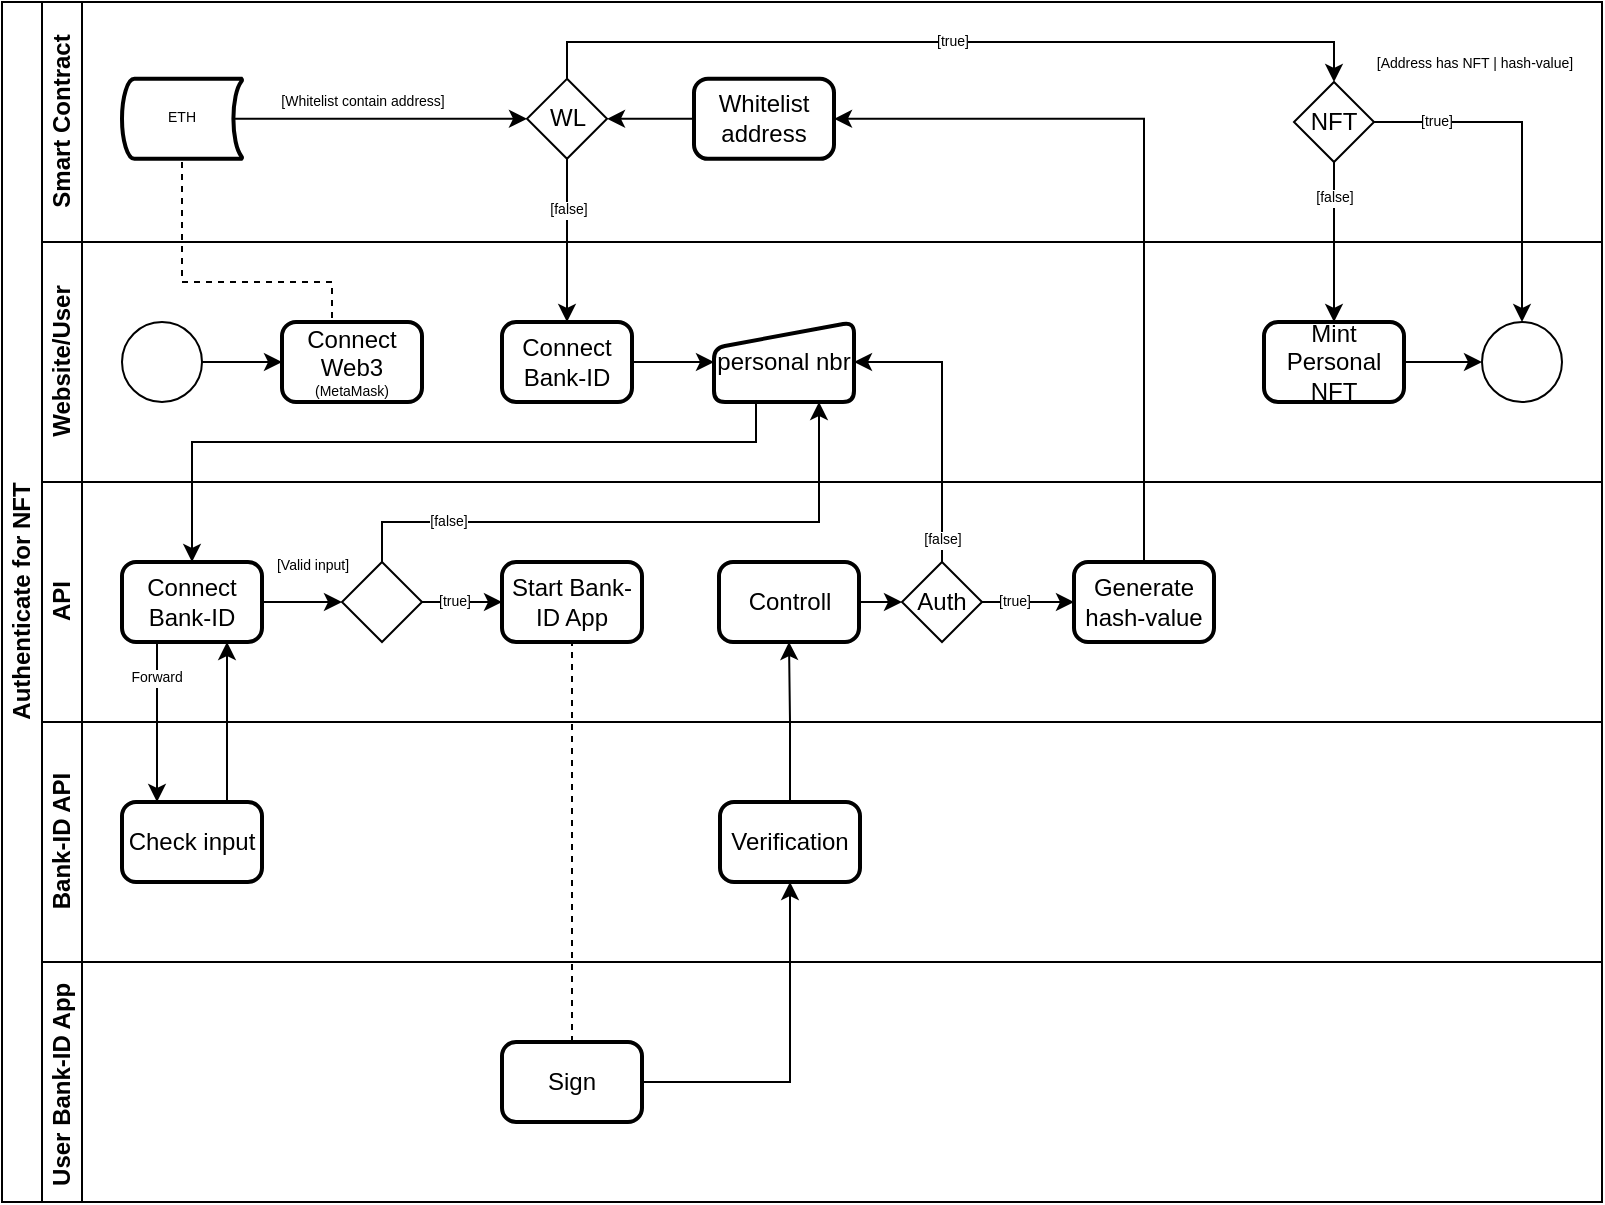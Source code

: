 <mxfile version="16.5.6" type="github">
  <diagram id="prtHgNgQTEPvFCAcTncT" name="Page-1">
    <mxGraphModel dx="1480" dy="990" grid="1" gridSize="10" guides="1" tooltips="1" connect="1" arrows="1" fold="1" page="1" pageScale="1" pageWidth="827" pageHeight="1169" math="0" shadow="0">
      <root>
        <mxCell id="0" />
        <mxCell id="1" parent="0" />
        <mxCell id="dNxyNK7c78bLwvsdeMH5-19" value="Authenticate for NFT" style="swimlane;html=1;childLayout=stackLayout;resizeParent=1;resizeParentMax=0;horizontal=0;startSize=20;horizontalStack=0;" parent="1" vertex="1">
          <mxGeometry x="14" y="130" width="800" height="600" as="geometry" />
        </mxCell>
        <mxCell id="dNxyNK7c78bLwvsdeMH5-27" value="" style="edgeStyle=orthogonalEdgeStyle;rounded=0;orthogonalLoop=1;jettySize=auto;html=1;dashed=1;endArrow=none;endFill=0;entryX=0.5;entryY=1;entryDx=0;entryDy=0;entryPerimeter=0;exitX=0.5;exitY=0;exitDx=0;exitDy=0;" parent="dNxyNK7c78bLwvsdeMH5-19" source="LqSG0E5mVGwXw703kI9X-48" target="LqSG0E5mVGwXw703kI9X-83" edge="1">
          <mxGeometry relative="1" as="geometry">
            <mxPoint x="180" y="90" as="sourcePoint" />
            <mxPoint x="180" y="150" as="targetPoint" />
            <Array as="points">
              <mxPoint x="165" y="140" />
              <mxPoint x="90" y="140" />
            </Array>
          </mxGeometry>
        </mxCell>
        <mxCell id="LqSG0E5mVGwXw703kI9X-65" value="Smart Contract" style="swimlane;html=1;startSize=20;horizontal=0;" parent="dNxyNK7c78bLwvsdeMH5-19" vertex="1">
          <mxGeometry x="20" width="780" height="120" as="geometry">
            <mxRectangle x="20" width="630" height="20" as="alternateBounds" />
          </mxGeometry>
        </mxCell>
        <mxCell id="LqSG0E5mVGwXw703kI9X-75" value="[Whitelist contain address]" style="edgeLabel;html=1;align=center;verticalAlign=middle;resizable=0;points=[];fontSize=7;" parent="LqSG0E5mVGwXw703kI9X-65" vertex="1" connectable="0">
          <mxGeometry x="160.001" y="50.005" as="geometry" />
        </mxCell>
        <mxCell id="LqSG0E5mVGwXw703kI9X-77" value="NFT" style="rhombus;whiteSpace=wrap;html=1;fontFamily=Helvetica;fontSize=12;fontColor=#000000;align=center;" parent="LqSG0E5mVGwXw703kI9X-65" vertex="1">
          <mxGeometry x="626" y="40" width="40" height="40" as="geometry" />
        </mxCell>
        <mxCell id="LqSG0E5mVGwXw703kI9X-78" value="&lt;font style=&quot;font-size: 7px&quot;&gt;[true]&lt;/font&gt;" style="edgeStyle=orthogonalEdgeStyle;rounded=0;orthogonalLoop=1;jettySize=auto;html=1;fontSize=6;exitX=0.5;exitY=0;exitDx=0;exitDy=0;" parent="LqSG0E5mVGwXw703kI9X-65" source="LqSG0E5mVGwXw703kI9X-79" edge="1">
          <mxGeometry relative="1" as="geometry">
            <mxPoint x="646" y="40" as="targetPoint" />
            <Array as="points">
              <mxPoint x="263" y="20" />
              <mxPoint x="646" y="20" />
            </Array>
          </mxGeometry>
        </mxCell>
        <mxCell id="LqSG0E5mVGwXw703kI9X-79" value="WL" style="rhombus;whiteSpace=wrap;html=1;fontFamily=Helvetica;fontSize=12;fontColor=#000000;align=center;" parent="LqSG0E5mVGwXw703kI9X-65" vertex="1">
          <mxGeometry x="242.5" y="38.41" width="40" height="40" as="geometry" />
        </mxCell>
        <mxCell id="LqSG0E5mVGwXw703kI9X-81" value="[Address has NFT | hash-value]" style="edgeLabel;html=1;align=center;verticalAlign=middle;resizable=0;points=[];fontSize=7;" parent="LqSG0E5mVGwXw703kI9X-65" vertex="1" connectable="0">
          <mxGeometry x="706.004" y="29.998" as="geometry">
            <mxPoint x="10" y="1" as="offset" />
          </mxGeometry>
        </mxCell>
        <mxCell id="LqSG0E5mVGwXw703kI9X-82" style="edgeStyle=orthogonalEdgeStyle;rounded=0;orthogonalLoop=1;jettySize=auto;html=1;exitX=0.93;exitY=0.5;exitDx=0;exitDy=0;exitPerimeter=0;fontSize=7;" parent="LqSG0E5mVGwXw703kI9X-65" source="LqSG0E5mVGwXw703kI9X-83" target="LqSG0E5mVGwXw703kI9X-79" edge="1">
          <mxGeometry relative="1" as="geometry" />
        </mxCell>
        <mxCell id="LqSG0E5mVGwXw703kI9X-83" value="ETH" style="strokeWidth=2;html=1;shape=mxgraph.flowchart.stored_data;whiteSpace=wrap;fontSize=7;" parent="LqSG0E5mVGwXw703kI9X-65" vertex="1">
          <mxGeometry x="40.0" y="38.41" width="60" height="40" as="geometry" />
        </mxCell>
        <mxCell id="LqSG0E5mVGwXw703kI9X-140" style="edgeStyle=orthogonalEdgeStyle;rounded=0;orthogonalLoop=1;jettySize=auto;html=1;exitX=0;exitY=0.5;exitDx=0;exitDy=0;entryX=1;entryY=0.5;entryDx=0;entryDy=0;fontSize=7;" parent="LqSG0E5mVGwXw703kI9X-65" source="LqSG0E5mVGwXw703kI9X-136" target="LqSG0E5mVGwXw703kI9X-79" edge="1">
          <mxGeometry relative="1" as="geometry" />
        </mxCell>
        <mxCell id="LqSG0E5mVGwXw703kI9X-136" value="&lt;span style=&quot;font-size: 12px&quot;&gt;Whitelist&lt;br&gt;address&lt;br&gt;&lt;/span&gt;" style="rounded=1;html=1;absoluteArcSize=1;arcSize=14;strokeWidth=2;fontSize=7;whiteSpace=wrap;" parent="LqSG0E5mVGwXw703kI9X-65" vertex="1">
          <mxGeometry x="326" y="38.41" width="70" height="40" as="geometry" />
        </mxCell>
        <mxCell id="LqSG0E5mVGwXw703kI9X-7" style="edgeStyle=orthogonalEdgeStyle;rounded=0;orthogonalLoop=1;jettySize=auto;html=1;fontSize=7;exitX=0.5;exitY=1;exitDx=0;exitDy=0;" parent="dNxyNK7c78bLwvsdeMH5-19" source="LqSG0E5mVGwXw703kI9X-79" target="LqSG0E5mVGwXw703kI9X-58" edge="1">
          <mxGeometry relative="1" as="geometry">
            <mxPoint x="294.034" y="90" as="targetPoint" />
          </mxGeometry>
        </mxCell>
        <mxCell id="LqSG0E5mVGwXw703kI9X-8" value="[false]" style="edgeLabel;html=1;align=center;verticalAlign=middle;resizable=0;points=[];fontSize=7;" parent="LqSG0E5mVGwXw703kI9X-7" vertex="1" connectable="0">
          <mxGeometry x="-0.382" relative="1" as="geometry">
            <mxPoint as="offset" />
          </mxGeometry>
        </mxCell>
        <mxCell id="LqSG0E5mVGwXw703kI9X-27" style="edgeStyle=orthogonalEdgeStyle;rounded=0;orthogonalLoop=1;jettySize=auto;html=1;entryX=0.5;entryY=0;entryDx=0;entryDy=0;fontSize=7;exitX=0.5;exitY=1;exitDx=0;exitDy=0;" parent="dNxyNK7c78bLwvsdeMH5-19" source="LqSG0E5mVGwXw703kI9X-77" target="LqSG0E5mVGwXw703kI9X-151" edge="1">
          <mxGeometry relative="1" as="geometry">
            <mxPoint x="646" y="90" as="sourcePoint" />
            <mxPoint x="670" y="150" as="targetPoint" />
          </mxGeometry>
        </mxCell>
        <mxCell id="LqSG0E5mVGwXw703kI9X-28" value="[false]" style="edgeLabel;html=1;align=center;verticalAlign=middle;resizable=0;points=[];fontSize=7;rotation=0;" parent="LqSG0E5mVGwXw703kI9X-27" vertex="1" connectable="0">
          <mxGeometry x="-0.526" y="-1" relative="1" as="geometry">
            <mxPoint x="1" y="-1" as="offset" />
          </mxGeometry>
        </mxCell>
        <mxCell id="LqSG0E5mVGwXw703kI9X-87" style="edgeStyle=orthogonalEdgeStyle;rounded=0;orthogonalLoop=1;jettySize=auto;html=1;entryX=0.5;entryY=0;entryDx=0;entryDy=0;fontSize=12;exitX=0.25;exitY=1;exitDx=0;exitDy=0;" parent="dNxyNK7c78bLwvsdeMH5-19" source="LqSG0E5mVGwXw703kI9X-60" target="LqSG0E5mVGwXw703kI9X-62" edge="1">
          <mxGeometry relative="1" as="geometry">
            <mxPoint x="395" y="220" as="sourcePoint" />
            <Array as="points">
              <mxPoint x="377" y="220" />
              <mxPoint x="95" y="220" />
            </Array>
          </mxGeometry>
        </mxCell>
        <mxCell id="LqSG0E5mVGwXw703kI9X-89" style="edgeStyle=orthogonalEdgeStyle;rounded=0;orthogonalLoop=1;jettySize=auto;html=1;exitX=0.5;exitY=0;exitDx=0;exitDy=0;fontSize=12;entryX=0.75;entryY=1;entryDx=0;entryDy=0;" parent="dNxyNK7c78bLwvsdeMH5-19" source="LqSG0E5mVGwXw703kI9X-36" target="LqSG0E5mVGwXw703kI9X-60" edge="1">
          <mxGeometry relative="1" as="geometry">
            <mxPoint x="413" y="220" as="targetPoint" />
            <Array as="points">
              <mxPoint x="190" y="260" />
              <mxPoint x="409" y="260" />
            </Array>
          </mxGeometry>
        </mxCell>
        <mxCell id="LqSG0E5mVGwXw703kI9X-92" value="[false]" style="edgeLabel;html=1;align=center;verticalAlign=middle;resizable=0;points=[];fontSize=7;" parent="LqSG0E5mVGwXw703kI9X-89" vertex="1" connectable="0">
          <mxGeometry x="-0.614" y="1" relative="1" as="geometry">
            <mxPoint x="-5" y="1" as="offset" />
          </mxGeometry>
        </mxCell>
        <mxCell id="LqSG0E5mVGwXw703kI9X-95" style="edgeStyle=orthogonalEdgeStyle;rounded=0;orthogonalLoop=1;jettySize=auto;html=1;exitX=0.25;exitY=1;exitDx=0;exitDy=0;fontSize=7;entryX=0.25;entryY=0;entryDx=0;entryDy=0;" parent="dNxyNK7c78bLwvsdeMH5-19" source="LqSG0E5mVGwXw703kI9X-62" target="LqSG0E5mVGwXw703kI9X-93" edge="1">
          <mxGeometry relative="1" as="geometry" />
        </mxCell>
        <mxCell id="LqSG0E5mVGwXw703kI9X-96" value="Forward&amp;nbsp;" style="edgeLabel;html=1;align=center;verticalAlign=middle;resizable=0;points=[];fontSize=7;" parent="LqSG0E5mVGwXw703kI9X-95" vertex="1" connectable="0">
          <mxGeometry x="-0.332" y="-1" relative="1" as="geometry">
            <mxPoint x="1" y="-9" as="offset" />
          </mxGeometry>
        </mxCell>
        <mxCell id="LqSG0E5mVGwXw703kI9X-98" style="edgeStyle=orthogonalEdgeStyle;rounded=0;orthogonalLoop=1;jettySize=auto;html=1;exitX=0.75;exitY=0;exitDx=0;exitDy=0;entryX=0.75;entryY=1;entryDx=0;entryDy=0;fontSize=7;" parent="dNxyNK7c78bLwvsdeMH5-19" source="LqSG0E5mVGwXw703kI9X-93" target="LqSG0E5mVGwXw703kI9X-62" edge="1">
          <mxGeometry relative="1" as="geometry" />
        </mxCell>
        <mxCell id="dNxyNK7c78bLwvsdeMH5-20" value="Website/User" style="swimlane;html=1;startSize=20;horizontal=0;" parent="dNxyNK7c78bLwvsdeMH5-19" vertex="1">
          <mxGeometry x="20" y="120" width="780" height="120" as="geometry">
            <mxRectangle x="20" width="630" height="20" as="alternateBounds" />
          </mxGeometry>
        </mxCell>
        <mxCell id="dNxyNK7c78bLwvsdeMH5-23" value="" style="ellipse;whiteSpace=wrap;html=1;" parent="dNxyNK7c78bLwvsdeMH5-20" vertex="1">
          <mxGeometry x="40" y="40" width="40" height="40" as="geometry" />
        </mxCell>
        <mxCell id="dNxyNK7c78bLwvsdeMH5-33" value="" style="edgeStyle=orthogonalEdgeStyle;rounded=0;orthogonalLoop=1;jettySize=auto;html=1;endArrow=classic;endFill=1;exitX=1;exitY=0.5;exitDx=0;exitDy=0;" parent="dNxyNK7c78bLwvsdeMH5-20" target="dNxyNK7c78bLwvsdeMH5-32" edge="1" source="LqSG0E5mVGwXw703kI9X-151">
          <mxGeometry relative="1" as="geometry">
            <mxPoint x="690" y="60.034" as="sourcePoint" />
          </mxGeometry>
        </mxCell>
        <mxCell id="dNxyNK7c78bLwvsdeMH5-32" value="" style="ellipse;whiteSpace=wrap;html=1;" parent="dNxyNK7c78bLwvsdeMH5-20" vertex="1">
          <mxGeometry x="720" y="40" width="40" height="40" as="geometry" />
        </mxCell>
        <mxCell id="LqSG0E5mVGwXw703kI9X-48" value="&lt;span style=&quot;font-size: 12px&quot;&gt;Connect&lt;/span&gt;&lt;br style=&quot;font-size: 12px&quot;&gt;&lt;span style=&quot;font-size: 12px&quot;&gt;Web3&lt;br&gt;&lt;/span&gt;(MetaMask)" style="rounded=1;html=1;absoluteArcSize=1;arcSize=14;strokeWidth=2;fontSize=7;whiteSpace=wrap;" parent="dNxyNK7c78bLwvsdeMH5-20" vertex="1">
          <mxGeometry x="120" y="40" width="70" height="40" as="geometry" />
        </mxCell>
        <mxCell id="dNxyNK7c78bLwvsdeMH5-25" value="" style="edgeStyle=orthogonalEdgeStyle;rounded=0;orthogonalLoop=1;jettySize=auto;html=1;entryX=0;entryY=0.5;entryDx=0;entryDy=0;" parent="dNxyNK7c78bLwvsdeMH5-20" source="dNxyNK7c78bLwvsdeMH5-23" target="LqSG0E5mVGwXw703kI9X-48" edge="1">
          <mxGeometry relative="1" as="geometry" />
        </mxCell>
        <mxCell id="LqSG0E5mVGwXw703kI9X-61" style="edgeStyle=orthogonalEdgeStyle;rounded=0;orthogonalLoop=1;jettySize=auto;html=1;exitX=1;exitY=0.5;exitDx=0;exitDy=0;entryX=0;entryY=0.5;entryDx=0;entryDy=0;fontSize=12;" parent="dNxyNK7c78bLwvsdeMH5-20" source="LqSG0E5mVGwXw703kI9X-58" target="LqSG0E5mVGwXw703kI9X-60" edge="1">
          <mxGeometry relative="1" as="geometry" />
        </mxCell>
        <mxCell id="LqSG0E5mVGwXw703kI9X-58" value="&lt;span style=&quot;font-size: 12px&quot;&gt;Connect&lt;/span&gt;&lt;br style=&quot;font-size: 12px&quot;&gt;&lt;span style=&quot;font-size: 12px&quot;&gt;Bank-ID&lt;/span&gt;" style="rounded=1;html=1;absoluteArcSize=1;arcSize=14;strokeWidth=2;fontSize=7;whiteSpace=wrap;" parent="dNxyNK7c78bLwvsdeMH5-20" vertex="1">
          <mxGeometry x="230" y="40" width="65" height="40" as="geometry" />
        </mxCell>
        <mxCell id="LqSG0E5mVGwXw703kI9X-60" value="&lt;font style=&quot;font-size: 12px&quot;&gt;personal nbr&lt;/font&gt;" style="html=1;strokeWidth=2;shape=manualInput;whiteSpace=wrap;rounded=1;size=13;arcSize=11;fontSize=7;" parent="dNxyNK7c78bLwvsdeMH5-20" vertex="1">
          <mxGeometry x="336" y="40" width="70" height="40" as="geometry" />
        </mxCell>
        <mxCell id="LqSG0E5mVGwXw703kI9X-151" value="&lt;span style=&quot;font-size: 12px&quot;&gt;Mint Personal NFT&lt;br&gt;&lt;/span&gt;" style="rounded=1;html=1;absoluteArcSize=1;arcSize=14;strokeWidth=2;fontSize=7;whiteSpace=wrap;" parent="dNxyNK7c78bLwvsdeMH5-20" vertex="1">
          <mxGeometry x="611" y="40" width="70" height="40" as="geometry" />
        </mxCell>
        <mxCell id="dNxyNK7c78bLwvsdeMH5-22" value="API" style="swimlane;html=1;startSize=20;horizontal=0;" parent="dNxyNK7c78bLwvsdeMH5-19" vertex="1">
          <mxGeometry x="20" y="240" width="780" height="120" as="geometry">
            <mxRectangle x="20" y="240" width="430" height="20" as="alternateBounds" />
          </mxGeometry>
        </mxCell>
        <mxCell id="LqSG0E5mVGwXw703kI9X-100" value="[true]" style="edgeStyle=orthogonalEdgeStyle;rounded=0;orthogonalLoop=1;jettySize=auto;html=1;exitX=1;exitY=0.5;exitDx=0;exitDy=0;entryX=0;entryY=0.5;entryDx=0;entryDy=0;fontSize=7;" parent="dNxyNK7c78bLwvsdeMH5-22" source="LqSG0E5mVGwXw703kI9X-36" target="LqSG0E5mVGwXw703kI9X-99" edge="1">
          <mxGeometry x="-0.199" relative="1" as="geometry">
            <Array as="points">
              <mxPoint x="220" y="60" />
              <mxPoint x="220" y="60" />
            </Array>
            <mxPoint as="offset" />
          </mxGeometry>
        </mxCell>
        <mxCell id="LqSG0E5mVGwXw703kI9X-36" value="" style="rhombus;whiteSpace=wrap;html=1;fontFamily=Helvetica;fontSize=12;fontColor=#000000;align=center;" parent="dNxyNK7c78bLwvsdeMH5-22" vertex="1">
          <mxGeometry x="150" y="40" width="40" height="40" as="geometry" />
        </mxCell>
        <mxCell id="LqSG0E5mVGwXw703kI9X-88" style="edgeStyle=orthogonalEdgeStyle;rounded=0;orthogonalLoop=1;jettySize=auto;html=1;exitX=1;exitY=0.5;exitDx=0;exitDy=0;entryX=0;entryY=0.5;entryDx=0;entryDy=0;fontSize=12;" parent="dNxyNK7c78bLwvsdeMH5-22" source="LqSG0E5mVGwXw703kI9X-62" target="LqSG0E5mVGwXw703kI9X-36" edge="1">
          <mxGeometry relative="1" as="geometry" />
        </mxCell>
        <mxCell id="LqSG0E5mVGwXw703kI9X-62" value="&lt;span style=&quot;font-size: 12px&quot;&gt;Connect&lt;/span&gt;&lt;br style=&quot;font-size: 12px&quot;&gt;&lt;span style=&quot;font-size: 12px&quot;&gt;Bank-ID&lt;/span&gt;" style="rounded=1;html=1;absoluteArcSize=1;arcSize=14;strokeWidth=2;fontSize=7;whiteSpace=wrap;" parent="dNxyNK7c78bLwvsdeMH5-22" vertex="1">
          <mxGeometry x="40" y="40" width="70" height="40" as="geometry" />
        </mxCell>
        <mxCell id="LqSG0E5mVGwXw703kI9X-91" value="&lt;font style=&quot;font-size: 7px&quot;&gt;[Valid input]&lt;/font&gt;" style="text;html=1;align=center;verticalAlign=middle;resizable=0;points=[];autosize=1;strokeColor=none;fillColor=none;fontSize=12;" parent="dNxyNK7c78bLwvsdeMH5-22" vertex="1">
          <mxGeometry x="110" y="30" width="50" height="20" as="geometry" />
        </mxCell>
        <mxCell id="LqSG0E5mVGwXw703kI9X-99" value="&lt;span style=&quot;font-size: 12px&quot;&gt;Start Bank-ID App&lt;/span&gt;" style="rounded=1;html=1;absoluteArcSize=1;arcSize=14;strokeWidth=2;fontSize=7;whiteSpace=wrap;" parent="dNxyNK7c78bLwvsdeMH5-22" vertex="1">
          <mxGeometry x="230" y="40" width="70" height="40" as="geometry" />
        </mxCell>
        <mxCell id="LqSG0E5mVGwXw703kI9X-117" style="edgeStyle=orthogonalEdgeStyle;rounded=0;orthogonalLoop=1;jettySize=auto;html=1;exitX=1;exitY=0.5;exitDx=0;exitDy=0;entryX=0;entryY=0.5;entryDx=0;entryDy=0;fontSize=7;" parent="dNxyNK7c78bLwvsdeMH5-22" source="LqSG0E5mVGwXw703kI9X-107" target="LqSG0E5mVGwXw703kI9X-116" edge="1">
          <mxGeometry relative="1" as="geometry" />
        </mxCell>
        <mxCell id="LqSG0E5mVGwXw703kI9X-107" value="&lt;span style=&quot;font-size: 12px&quot;&gt;Controll&lt;/span&gt;" style="rounded=1;html=1;absoluteArcSize=1;arcSize=14;strokeWidth=2;fontSize=7;whiteSpace=wrap;" parent="dNxyNK7c78bLwvsdeMH5-22" vertex="1">
          <mxGeometry x="338.5" y="40" width="70" height="40" as="geometry" />
        </mxCell>
        <mxCell id="LqSG0E5mVGwXw703kI9X-123" value="[true]" style="edgeStyle=orthogonalEdgeStyle;rounded=0;orthogonalLoop=1;jettySize=auto;html=1;exitX=1;exitY=0.5;exitDx=0;exitDy=0;entryX=0;entryY=0.5;entryDx=0;entryDy=0;fontSize=7;" parent="dNxyNK7c78bLwvsdeMH5-22" source="LqSG0E5mVGwXw703kI9X-116" target="LqSG0E5mVGwXw703kI9X-122" edge="1">
          <mxGeometry x="-0.304" relative="1" as="geometry">
            <Array as="points">
              <mxPoint x="496" y="60" />
              <mxPoint x="496" y="60" />
            </Array>
            <mxPoint as="offset" />
          </mxGeometry>
        </mxCell>
        <mxCell id="LqSG0E5mVGwXw703kI9X-116" value="Auth" style="rhombus;whiteSpace=wrap;html=1;fontFamily=Helvetica;fontSize=12;fontColor=#000000;align=center;" parent="dNxyNK7c78bLwvsdeMH5-22" vertex="1">
          <mxGeometry x="430" y="40" width="40" height="40" as="geometry" />
        </mxCell>
        <mxCell id="LqSG0E5mVGwXw703kI9X-122" value="&lt;span style=&quot;font-size: 12px&quot;&gt;Generate hash-value&lt;/span&gt;" style="rounded=1;html=1;absoluteArcSize=1;arcSize=14;strokeWidth=2;fontSize=7;whiteSpace=wrap;" parent="dNxyNK7c78bLwvsdeMH5-22" vertex="1">
          <mxGeometry x="516" y="40" width="70" height="40" as="geometry" />
        </mxCell>
        <mxCell id="LqSG0E5mVGwXw703kI9X-17" value="Bank-ID API" style="swimlane;html=1;startSize=20;horizontal=0;" parent="dNxyNK7c78bLwvsdeMH5-19" vertex="1">
          <mxGeometry x="20" y="360" width="780" height="120" as="geometry">
            <mxRectangle x="20" y="240" width="430" height="20" as="alternateBounds" />
          </mxGeometry>
        </mxCell>
        <mxCell id="LqSG0E5mVGwXw703kI9X-93" value="&lt;span style=&quot;font-size: 12px&quot;&gt;Check input&lt;/span&gt;" style="rounded=1;html=1;absoluteArcSize=1;arcSize=14;strokeWidth=2;fontSize=7;whiteSpace=wrap;" parent="LqSG0E5mVGwXw703kI9X-17" vertex="1">
          <mxGeometry x="40" y="40" width="70" height="40" as="geometry" />
        </mxCell>
        <mxCell id="LqSG0E5mVGwXw703kI9X-105" value="&lt;span style=&quot;font-size: 12px&quot;&gt;Verification&lt;/span&gt;" style="rounded=1;html=1;absoluteArcSize=1;arcSize=14;strokeWidth=2;fontSize=7;whiteSpace=wrap;" parent="LqSG0E5mVGwXw703kI9X-17" vertex="1">
          <mxGeometry x="339" y="40" width="70" height="40" as="geometry" />
        </mxCell>
        <mxCell id="LqSG0E5mVGwXw703kI9X-106" style="edgeStyle=orthogonalEdgeStyle;rounded=0;orthogonalLoop=1;jettySize=auto;html=1;fontSize=7;exitX=1;exitY=0.5;exitDx=0;exitDy=0;" parent="dNxyNK7c78bLwvsdeMH5-19" source="LqSG0E5mVGwXw703kI9X-103" target="LqSG0E5mVGwXw703kI9X-105" edge="1">
          <mxGeometry relative="1" as="geometry">
            <mxPoint x="340" y="520" as="sourcePoint" />
          </mxGeometry>
        </mxCell>
        <mxCell id="LqSG0E5mVGwXw703kI9X-114" style="edgeStyle=orthogonalEdgeStyle;rounded=0;orthogonalLoop=1;jettySize=auto;html=1;exitX=0.5;exitY=0;exitDx=0;exitDy=0;entryX=0.5;entryY=1;entryDx=0;entryDy=0;fontSize=7;" parent="dNxyNK7c78bLwvsdeMH5-19" source="LqSG0E5mVGwXw703kI9X-105" target="LqSG0E5mVGwXw703kI9X-107" edge="1">
          <mxGeometry relative="1" as="geometry" />
        </mxCell>
        <mxCell id="LqSG0E5mVGwXw703kI9X-115" value="" style="edgeStyle=orthogonalEdgeStyle;rounded=0;orthogonalLoop=1;jettySize=auto;html=1;dashed=1;endArrow=none;endFill=0;entryX=0.5;entryY=1;entryDx=0;entryDy=0;exitX=0.5;exitY=0;exitDx=0;exitDy=0;" parent="dNxyNK7c78bLwvsdeMH5-19" source="LqSG0E5mVGwXw703kI9X-103" target="LqSG0E5mVGwXw703kI9X-99" edge="1">
          <mxGeometry relative="1" as="geometry">
            <mxPoint x="355" y="400" as="sourcePoint" />
            <mxPoint x="280" y="318.41" as="targetPoint" />
          </mxGeometry>
        </mxCell>
        <mxCell id="LqSG0E5mVGwXw703kI9X-112" value="User Bank-ID App&amp;nbsp;" style="swimlane;html=1;startSize=20;horizontal=0;" parent="dNxyNK7c78bLwvsdeMH5-19" vertex="1">
          <mxGeometry x="20" y="480" width="780" height="120" as="geometry">
            <mxRectangle x="20" y="240" width="430" height="20" as="alternateBounds" />
          </mxGeometry>
        </mxCell>
        <mxCell id="LqSG0E5mVGwXw703kI9X-103" value="&lt;span style=&quot;font-size: 12px&quot;&gt;Sign&lt;/span&gt;" style="rounded=1;html=1;absoluteArcSize=1;arcSize=14;strokeWidth=2;fontSize=7;whiteSpace=wrap;" parent="LqSG0E5mVGwXw703kI9X-112" vertex="1">
          <mxGeometry x="230" y="40" width="70" height="40" as="geometry" />
        </mxCell>
        <mxCell id="LqSG0E5mVGwXw703kI9X-26" style="edgeStyle=orthogonalEdgeStyle;rounded=0;orthogonalLoop=1;jettySize=auto;html=1;entryX=0.5;entryY=0;entryDx=0;entryDy=0;fontSize=7;exitX=1;exitY=0.5;exitDx=0;exitDy=0;" parent="dNxyNK7c78bLwvsdeMH5-19" target="dNxyNK7c78bLwvsdeMH5-32" edge="1" source="LqSG0E5mVGwXw703kI9X-77">
          <mxGeometry relative="1" as="geometry">
            <mxPoint x="690" y="58.41" as="sourcePoint" />
            <mxPoint x="729.98" y="160" as="targetPoint" />
          </mxGeometry>
        </mxCell>
        <mxCell id="LqSG0E5mVGwXw703kI9X-29" value="[true]" style="edgeLabel;html=1;align=center;verticalAlign=middle;resizable=0;points=[];fontSize=7;" parent="LqSG0E5mVGwXw703kI9X-26" vertex="1" connectable="0">
          <mxGeometry x="-0.378" y="-1" relative="1" as="geometry">
            <mxPoint x="-23" y="-1" as="offset" />
          </mxGeometry>
        </mxCell>
        <mxCell id="LqSG0E5mVGwXw703kI9X-119" style="edgeStyle=orthogonalEdgeStyle;rounded=0;orthogonalLoop=1;jettySize=auto;html=1;exitX=0.5;exitY=0;exitDx=0;exitDy=0;entryX=1;entryY=0.5;entryDx=0;entryDy=0;fontSize=7;" parent="dNxyNK7c78bLwvsdeMH5-19" source="LqSG0E5mVGwXw703kI9X-116" target="LqSG0E5mVGwXw703kI9X-60" edge="1">
          <mxGeometry relative="1" as="geometry" />
        </mxCell>
        <mxCell id="LqSG0E5mVGwXw703kI9X-120" value="[false]" style="edgeLabel;html=1;align=center;verticalAlign=middle;resizable=0;points=[];fontSize=7;" parent="LqSG0E5mVGwXw703kI9X-119" vertex="1" connectable="0">
          <mxGeometry x="0.033" y="-1" relative="1" as="geometry">
            <mxPoint x="-1" y="63" as="offset" />
          </mxGeometry>
        </mxCell>
        <mxCell id="LqSG0E5mVGwXw703kI9X-137" style="edgeStyle=orthogonalEdgeStyle;rounded=0;orthogonalLoop=1;jettySize=auto;html=1;exitX=0.5;exitY=0;exitDx=0;exitDy=0;fontSize=7;entryX=1;entryY=0.5;entryDx=0;entryDy=0;" parent="dNxyNK7c78bLwvsdeMH5-19" source="LqSG0E5mVGwXw703kI9X-122" target="LqSG0E5mVGwXw703kI9X-136" edge="1">
          <mxGeometry relative="1" as="geometry">
            <mxPoint x="436" y="80" as="targetPoint" />
          </mxGeometry>
        </mxCell>
      </root>
    </mxGraphModel>
  </diagram>
</mxfile>
